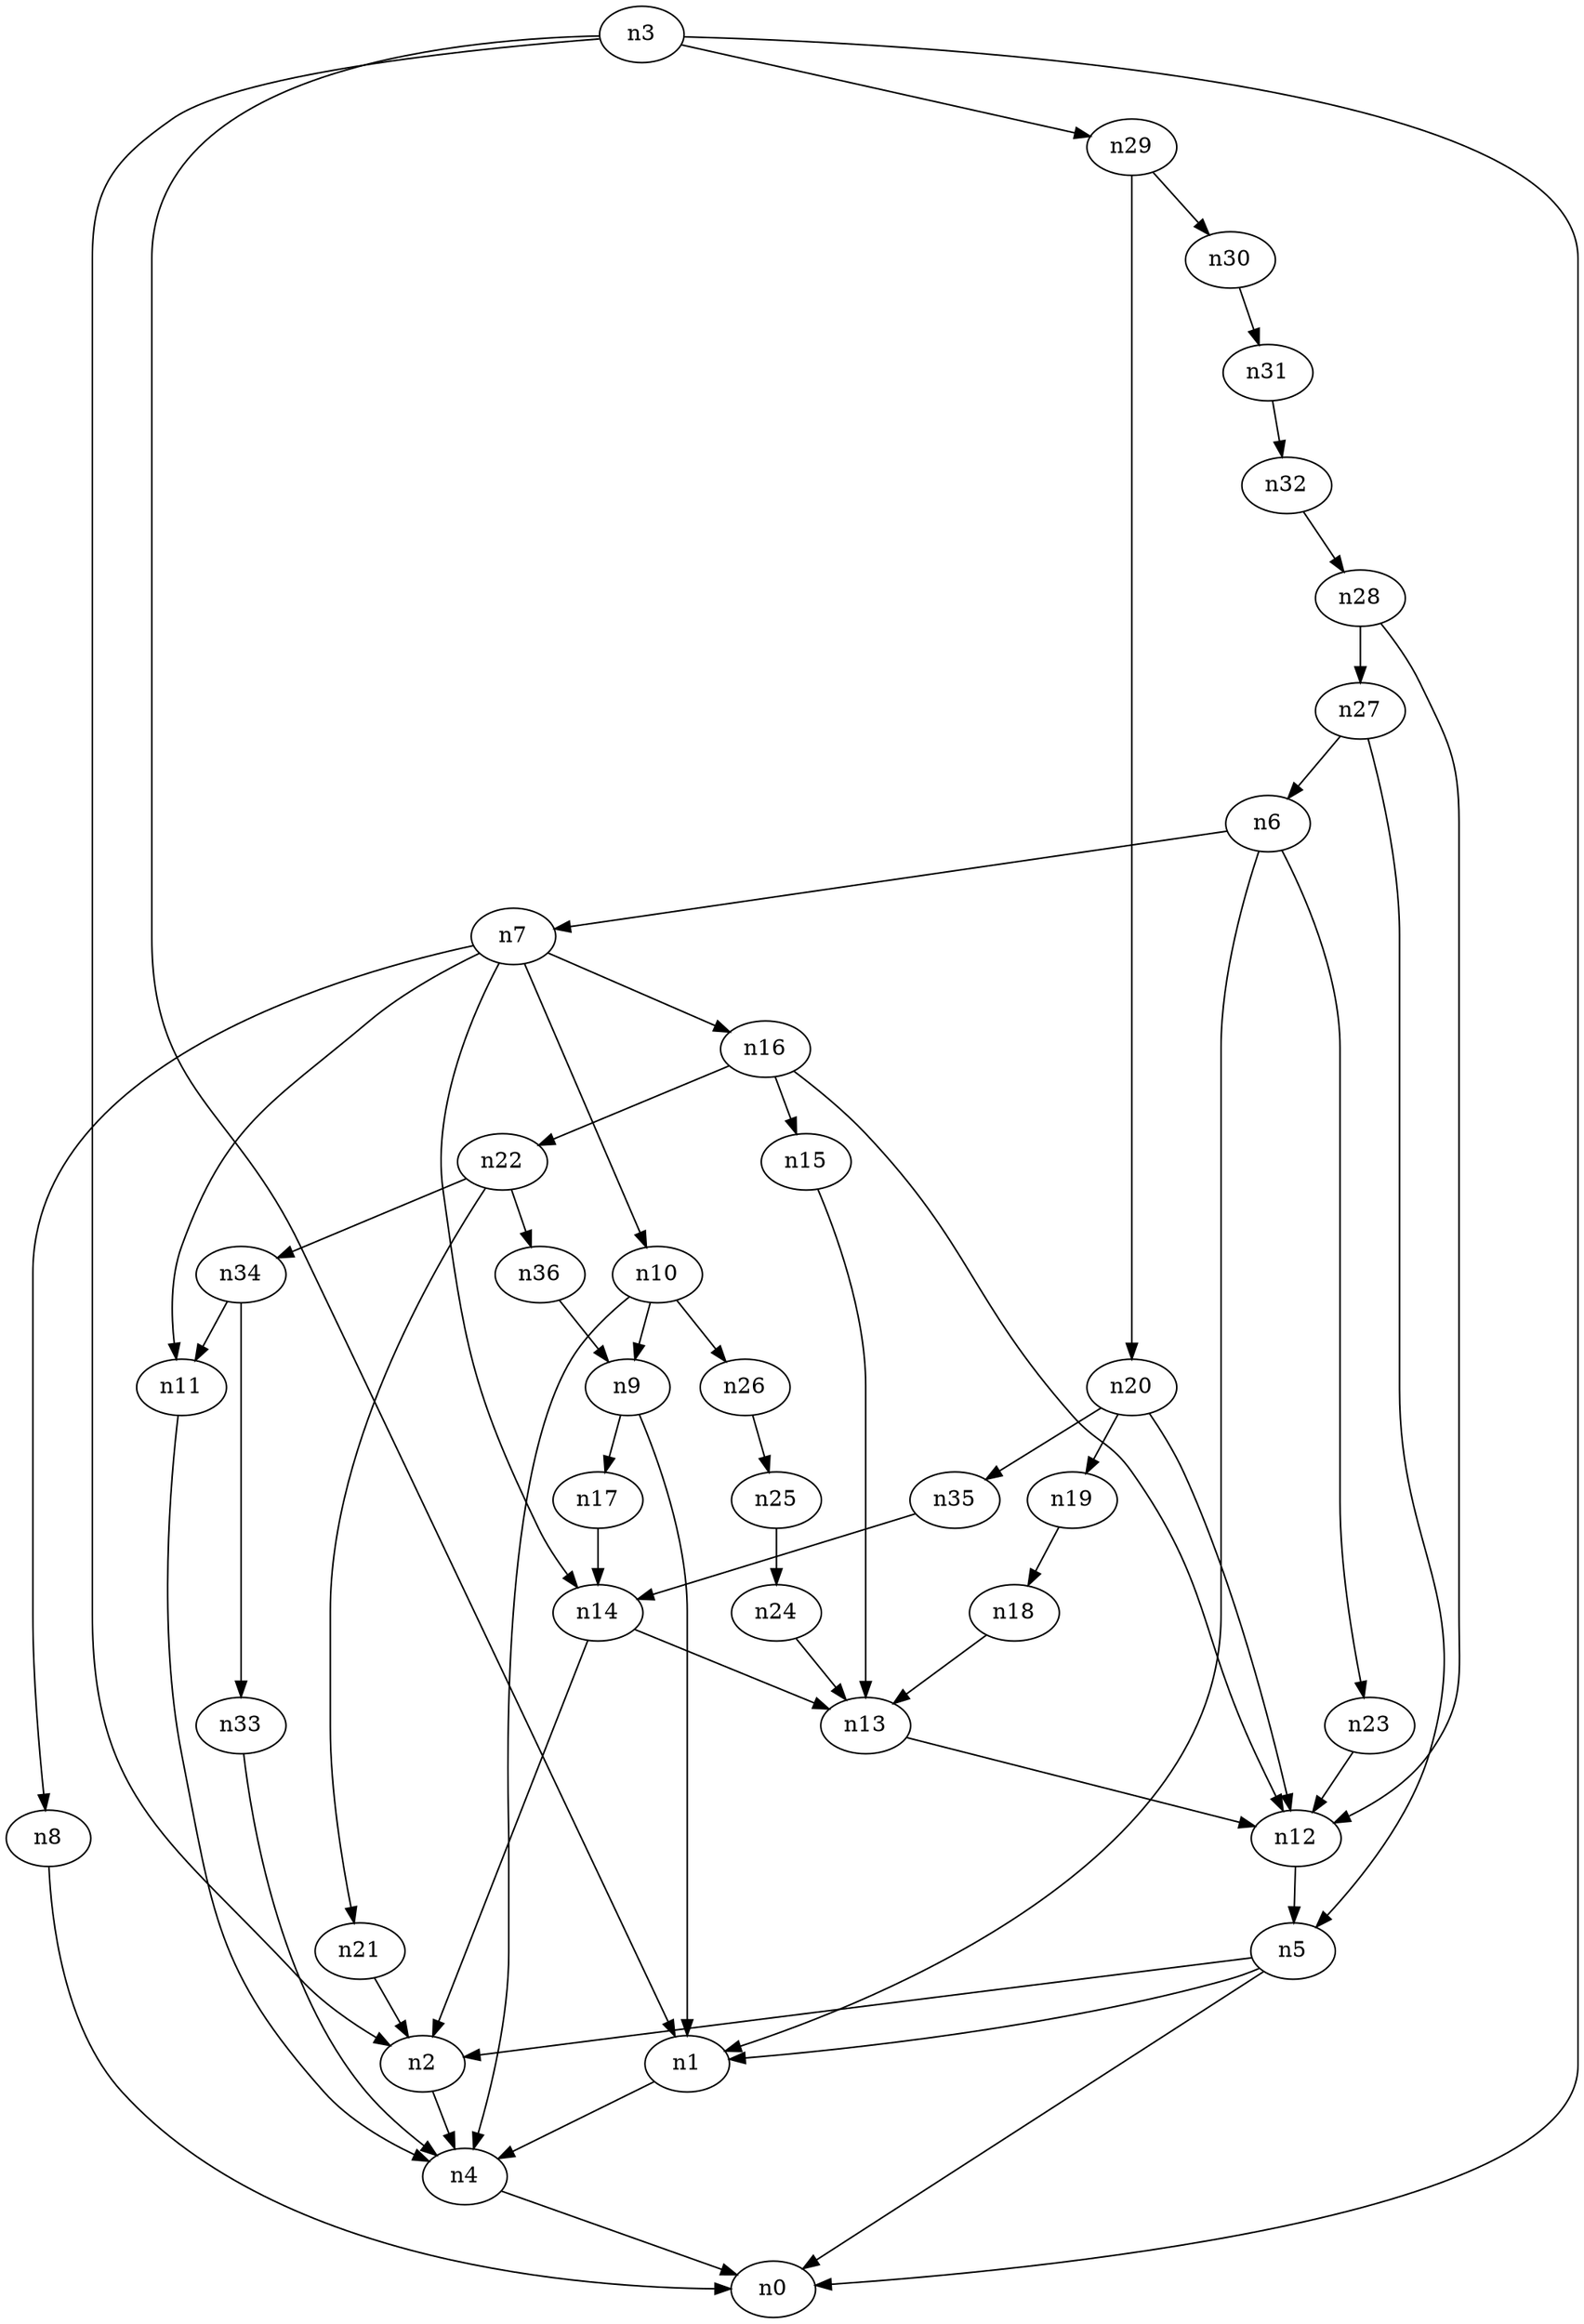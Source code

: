 digraph G {
	n1 -> n4	 [_graphml_id=e4];
	n2 -> n4	 [_graphml_id=e7];
	n3 -> n0	 [_graphml_id=e0];
	n3 -> n1	 [_graphml_id=e3];
	n3 -> n2	 [_graphml_id=e6];
	n3 -> n29	 [_graphml_id=e46];
	n4 -> n0	 [_graphml_id=e1];
	n5 -> n0	 [_graphml_id=e2];
	n5 -> n1	 [_graphml_id=e5];
	n5 -> n2	 [_graphml_id=e8];
	n6 -> n1	 [_graphml_id=e9];
	n6 -> n7	 [_graphml_id=e10];
	n6 -> n23	 [_graphml_id=e37];
	n7 -> n8	 [_graphml_id=e11];
	n7 -> n10	 [_graphml_id=e18];
	n7 -> n11	 [_graphml_id=e16];
	n7 -> n14	 [_graphml_id=e38];
	n7 -> n16	 [_graphml_id=e28];
	n8 -> n0	 [_graphml_id=e12];
	n9 -> n1	 [_graphml_id=e13];
	n9 -> n17	 [_graphml_id=e27];
	n10 -> n4	 [_graphml_id=e15];
	n10 -> n9	 [_graphml_id=e14];
	n10 -> n26	 [_graphml_id=e42];
	n11 -> n4	 [_graphml_id=e17];
	n12 -> n5	 [_graphml_id=e19];
	n13 -> n12	 [_graphml_id=e20];
	n14 -> n2	 [_graphml_id=e22];
	n14 -> n13	 [_graphml_id=e21];
	n15 -> n13	 [_graphml_id=e23];
	n16 -> n12	 [_graphml_id=e25];
	n16 -> n15	 [_graphml_id=e24];
	n16 -> n22	 [_graphml_id=e35];
	n17 -> n14	 [_graphml_id=e26];
	n18 -> n13	 [_graphml_id=e29];
	n19 -> n18	 [_graphml_id=e30];
	n20 -> n12	 [_graphml_id=e32];
	n20 -> n19	 [_graphml_id=e31];
	n20 -> n35	 [_graphml_id=e56];
	n21 -> n2	 [_graphml_id=e33];
	n22 -> n21	 [_graphml_id=e34];
	n22 -> n34	 [_graphml_id=e55];
	n22 -> n36	 [_graphml_id=e60];
	n23 -> n12	 [_graphml_id=e36];
	n24 -> n13	 [_graphml_id=e39];
	n25 -> n24	 [_graphml_id=e40];
	n26 -> n25	 [_graphml_id=e41];
	n27 -> n5	 [_graphml_id=e43];
	n27 -> n6	 [_graphml_id=e48];
	n28 -> n12	 [_graphml_id=e45];
	n28 -> n27	 [_graphml_id=e44];
	n29 -> n20	 [_graphml_id=e47];
	n29 -> n30	 [_graphml_id=e49];
	n30 -> n31	 [_graphml_id=e50];
	n31 -> n32	 [_graphml_id=e51];
	n32 -> n28	 [_graphml_id=e52];
	n33 -> n4	 [_graphml_id=e53];
	n34 -> n11	 [_graphml_id=e58];
	n34 -> n33	 [_graphml_id=e54];
	n35 -> n14	 [_graphml_id=e57];
	n36 -> n9	 [_graphml_id=e59];
}
